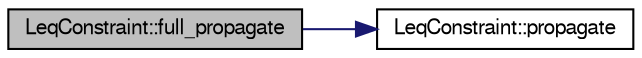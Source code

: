 digraph G
{
  edge [fontname="FreeSans",fontsize="10",labelfontname="FreeSans",labelfontsize="10"];
  node [fontname="FreeSans",fontsize="10",shape=record];
  rankdir=LR;
  Node1 [label="LeqConstraint::full_propagate",height=0.2,width=0.4,color="black", fillcolor="grey75", style="filled" fontcolor="black"];
  Node1 -> Node2 [color="midnightblue",fontsize="10",style="solid",fontname="FreeSans"];
  Node2 [label="LeqConstraint::propagate",height=0.2,width=0.4,color="black", fillcolor="white", style="filled",URL="$struct_leq_constraint.html#ff62060687f2637411ba1923dc2055f4",tooltip="Iterative propagation function."];
}
